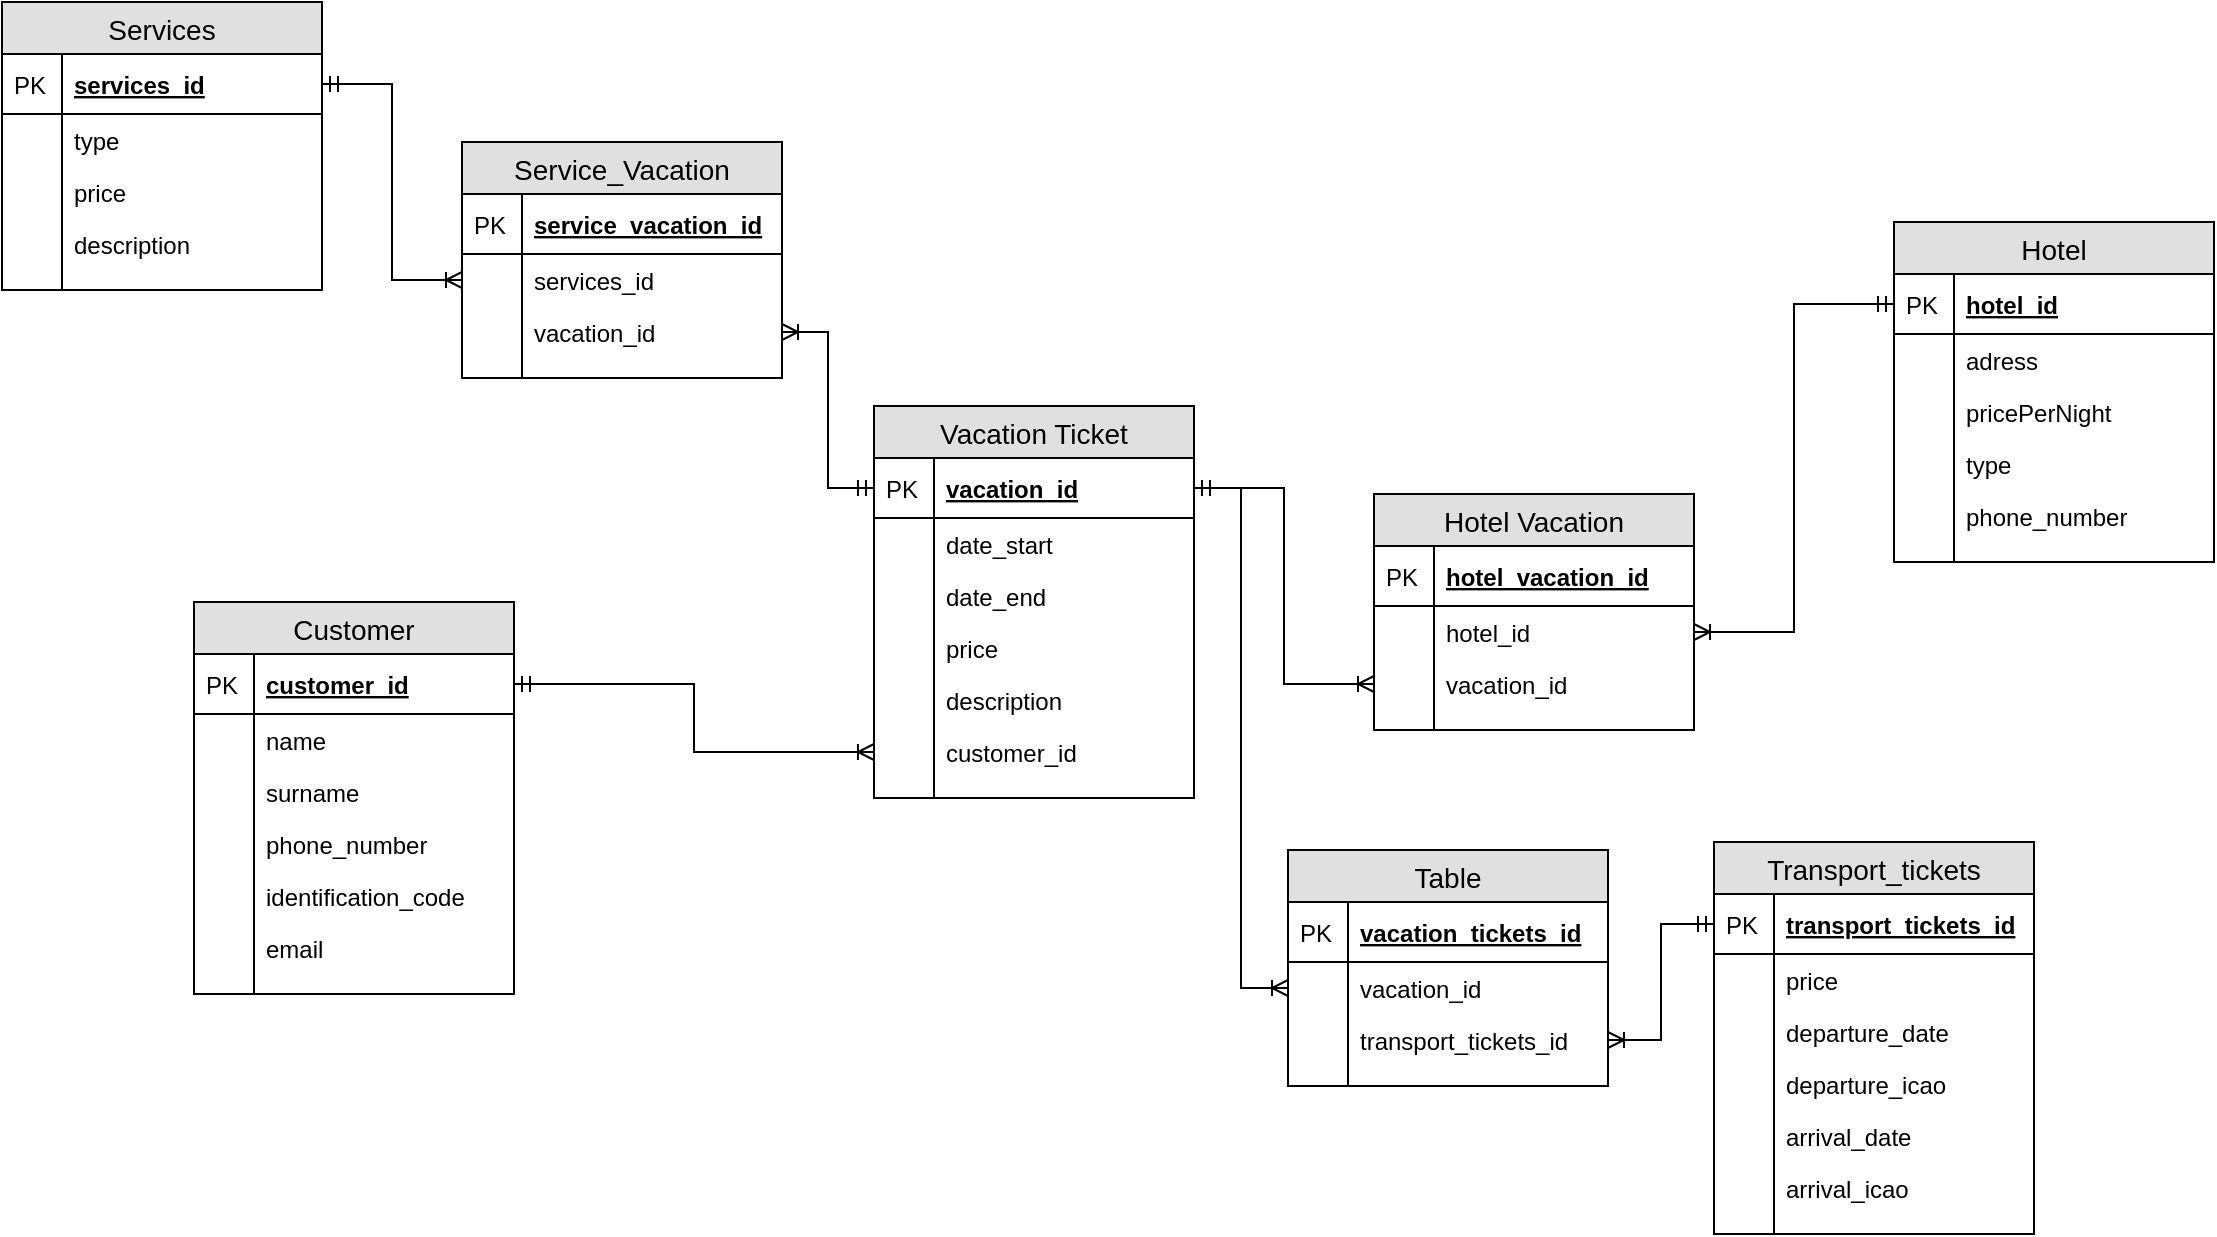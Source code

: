 <mxfile version="12.9.1" type="device"><diagram id="EaqapfXGJV-TeqizQaJC" name="Page-1"><mxGraphModel dx="1102" dy="583" grid="1" gridSize="10" guides="1" tooltips="1" connect="1" arrows="1" fold="1" page="1" pageScale="1" pageWidth="827" pageHeight="1169" math="0" shadow="0"><root><mxCell id="0"/><mxCell id="1" parent="0"/><mxCell id="5h_bVQsBVOdb7_UYtGM4-37" style="edgeStyle=orthogonalEdgeStyle;rounded=0;orthogonalLoop=1;jettySize=auto;html=1;exitX=1;exitY=0.5;exitDx=0;exitDy=0;entryX=0;entryY=0.5;entryDx=0;entryDy=0;endArrow=ERoneToMany;endFill=0;startArrow=ERmandOne;startFill=0;" parent="1" source="5h_bVQsBVOdb7_UYtGM4-2" target="5h_bVQsBVOdb7_UYtGM4-35" edge="1"><mxGeometry relative="1" as="geometry"/></mxCell><mxCell id="5h_bVQsBVOdb7_UYtGM4-18" value="Vacation Ticket" style="swimlane;fontStyle=0;childLayout=stackLayout;horizontal=1;startSize=26;fillColor=#e0e0e0;horizontalStack=0;resizeParent=1;resizeParentMax=0;resizeLast=0;collapsible=1;marginBottom=0;swimlaneFillColor=#ffffff;align=center;fontSize=14;" parent="1" vertex="1"><mxGeometry x="460" y="222" width="160" height="196" as="geometry"/></mxCell><mxCell id="5h_bVQsBVOdb7_UYtGM4-19" value="vacation_id" style="shape=partialRectangle;top=0;left=0;right=0;bottom=1;align=left;verticalAlign=middle;fillColor=none;spacingLeft=34;spacingRight=4;overflow=hidden;rotatable=0;points=[[0,0.5],[1,0.5]];portConstraint=eastwest;dropTarget=0;fontStyle=5;fontSize=12;" parent="5h_bVQsBVOdb7_UYtGM4-18" vertex="1"><mxGeometry y="26" width="160" height="30" as="geometry"/></mxCell><mxCell id="5h_bVQsBVOdb7_UYtGM4-20" value="PK" style="shape=partialRectangle;top=0;left=0;bottom=0;fillColor=none;align=left;verticalAlign=middle;spacingLeft=4;spacingRight=4;overflow=hidden;rotatable=0;points=[];portConstraint=eastwest;part=1;fontSize=12;" parent="5h_bVQsBVOdb7_UYtGM4-19" vertex="1" connectable="0"><mxGeometry width="30" height="30" as="geometry"/></mxCell><mxCell id="5h_bVQsBVOdb7_UYtGM4-21" value="date_start" style="shape=partialRectangle;top=0;left=0;right=0;bottom=0;align=left;verticalAlign=top;fillColor=none;spacingLeft=34;spacingRight=4;overflow=hidden;rotatable=0;points=[[0,0.5],[1,0.5]];portConstraint=eastwest;dropTarget=0;fontSize=12;" parent="5h_bVQsBVOdb7_UYtGM4-18" vertex="1"><mxGeometry y="56" width="160" height="26" as="geometry"/></mxCell><mxCell id="5h_bVQsBVOdb7_UYtGM4-22" value="" style="shape=partialRectangle;top=0;left=0;bottom=0;fillColor=none;align=left;verticalAlign=top;spacingLeft=4;spacingRight=4;overflow=hidden;rotatable=0;points=[];portConstraint=eastwest;part=1;fontSize=12;" parent="5h_bVQsBVOdb7_UYtGM4-21" vertex="1" connectable="0"><mxGeometry width="30" height="26" as="geometry"/></mxCell><mxCell id="5h_bVQsBVOdb7_UYtGM4-23" value="date_end" style="shape=partialRectangle;top=0;left=0;right=0;bottom=0;align=left;verticalAlign=top;fillColor=none;spacingLeft=34;spacingRight=4;overflow=hidden;rotatable=0;points=[[0,0.5],[1,0.5]];portConstraint=eastwest;dropTarget=0;fontSize=12;" parent="5h_bVQsBVOdb7_UYtGM4-18" vertex="1"><mxGeometry y="82" width="160" height="26" as="geometry"/></mxCell><mxCell id="5h_bVQsBVOdb7_UYtGM4-24" value="" style="shape=partialRectangle;top=0;left=0;bottom=0;fillColor=none;align=left;verticalAlign=top;spacingLeft=4;spacingRight=4;overflow=hidden;rotatable=0;points=[];portConstraint=eastwest;part=1;fontSize=12;" parent="5h_bVQsBVOdb7_UYtGM4-23" vertex="1" connectable="0"><mxGeometry width="30" height="26" as="geometry"/></mxCell><mxCell id="5h_bVQsBVOdb7_UYtGM4-29" value="price" style="shape=partialRectangle;top=0;left=0;right=0;bottom=0;align=left;verticalAlign=top;fillColor=none;spacingLeft=34;spacingRight=4;overflow=hidden;rotatable=0;points=[[0,0.5],[1,0.5]];portConstraint=eastwest;dropTarget=0;fontSize=12;" parent="5h_bVQsBVOdb7_UYtGM4-18" vertex="1"><mxGeometry y="108" width="160" height="26" as="geometry"/></mxCell><mxCell id="5h_bVQsBVOdb7_UYtGM4-30" value="" style="shape=partialRectangle;top=0;left=0;bottom=0;fillColor=none;align=left;verticalAlign=top;spacingLeft=4;spacingRight=4;overflow=hidden;rotatable=0;points=[];portConstraint=eastwest;part=1;fontSize=12;" parent="5h_bVQsBVOdb7_UYtGM4-29" vertex="1" connectable="0"><mxGeometry width="30" height="26" as="geometry"/></mxCell><mxCell id="5h_bVQsBVOdb7_UYtGM4-31" value="description" style="shape=partialRectangle;top=0;left=0;right=0;bottom=0;align=left;verticalAlign=top;fillColor=none;spacingLeft=34;spacingRight=4;overflow=hidden;rotatable=0;points=[[0,0.5],[1,0.5]];portConstraint=eastwest;dropTarget=0;fontSize=12;" parent="5h_bVQsBVOdb7_UYtGM4-18" vertex="1"><mxGeometry y="134" width="160" height="26" as="geometry"/></mxCell><mxCell id="5h_bVQsBVOdb7_UYtGM4-32" value="" style="shape=partialRectangle;top=0;left=0;bottom=0;fillColor=none;align=left;verticalAlign=top;spacingLeft=4;spacingRight=4;overflow=hidden;rotatable=0;points=[];portConstraint=eastwest;part=1;fontSize=12;" parent="5h_bVQsBVOdb7_UYtGM4-31" vertex="1" connectable="0"><mxGeometry width="30" height="26" as="geometry"/></mxCell><mxCell id="5h_bVQsBVOdb7_UYtGM4-35" value="customer_id" style="shape=partialRectangle;top=0;left=0;right=0;bottom=0;align=left;verticalAlign=top;fillColor=none;spacingLeft=34;spacingRight=4;overflow=hidden;rotatable=0;points=[[0,0.5],[1,0.5]];portConstraint=eastwest;dropTarget=0;fontSize=12;" parent="5h_bVQsBVOdb7_UYtGM4-18" vertex="1"><mxGeometry y="160" width="160" height="26" as="geometry"/></mxCell><mxCell id="5h_bVQsBVOdb7_UYtGM4-36" value="" style="shape=partialRectangle;top=0;left=0;bottom=0;fillColor=none;align=left;verticalAlign=top;spacingLeft=4;spacingRight=4;overflow=hidden;rotatable=0;points=[];portConstraint=eastwest;part=1;fontSize=12;" parent="5h_bVQsBVOdb7_UYtGM4-35" vertex="1" connectable="0"><mxGeometry width="30" height="26" as="geometry"/></mxCell><mxCell id="5h_bVQsBVOdb7_UYtGM4-27" value="" style="shape=partialRectangle;top=0;left=0;right=0;bottom=0;align=left;verticalAlign=top;fillColor=none;spacingLeft=34;spacingRight=4;overflow=hidden;rotatable=0;points=[[0,0.5],[1,0.5]];portConstraint=eastwest;dropTarget=0;fontSize=12;" parent="5h_bVQsBVOdb7_UYtGM4-18" vertex="1"><mxGeometry y="186" width="160" height="10" as="geometry"/></mxCell><mxCell id="5h_bVQsBVOdb7_UYtGM4-28" value="" style="shape=partialRectangle;top=0;left=0;bottom=0;fillColor=none;align=left;verticalAlign=top;spacingLeft=4;spacingRight=4;overflow=hidden;rotatable=0;points=[];portConstraint=eastwest;part=1;fontSize=12;" parent="5h_bVQsBVOdb7_UYtGM4-27" vertex="1" connectable="0"><mxGeometry width="30" height="10" as="geometry"/></mxCell><mxCell id="5h_bVQsBVOdb7_UYtGM4-63" style="edgeStyle=orthogonalEdgeStyle;rounded=0;orthogonalLoop=1;jettySize=auto;html=1;exitX=1;exitY=0.5;exitDx=0;exitDy=0;entryX=0;entryY=0.5;entryDx=0;entryDy=0;startArrow=ERmandOne;startFill=0;endArrow=ERoneToMany;endFill=0;" parent="1" source="5h_bVQsBVOdb7_UYtGM4-41" target="5h_bVQsBVOdb7_UYtGM4-54" edge="1"><mxGeometry relative="1" as="geometry"/></mxCell><mxCell id="5h_bVQsBVOdb7_UYtGM4-64" style="edgeStyle=orthogonalEdgeStyle;rounded=0;orthogonalLoop=1;jettySize=auto;html=1;exitX=0;exitY=0.5;exitDx=0;exitDy=0;entryX=1;entryY=0.5;entryDx=0;entryDy=0;startArrow=ERmandOne;startFill=0;endArrow=ERoneToMany;endFill=0;" parent="1" source="5h_bVQsBVOdb7_UYtGM4-19" target="cQwr096TMaoD9EJ8iFId-1" edge="1"><mxGeometry relative="1" as="geometry"/></mxCell><mxCell id="5h_bVQsBVOdb7_UYtGM4-94" style="edgeStyle=orthogonalEdgeStyle;rounded=0;orthogonalLoop=1;jettySize=auto;html=1;exitX=1;exitY=0.5;exitDx=0;exitDy=0;entryX=0;entryY=0.5;entryDx=0;entryDy=0;startArrow=ERmandOne;startFill=0;endArrow=ERoneToMany;endFill=0;" parent="1" source="5h_bVQsBVOdb7_UYtGM4-19" target="5h_bVQsBVOdb7_UYtGM4-86" edge="1"><mxGeometry relative="1" as="geometry"/></mxCell><mxCell id="5h_bVQsBVOdb7_UYtGM4-115" style="edgeStyle=orthogonalEdgeStyle;rounded=0;orthogonalLoop=1;jettySize=auto;html=1;exitX=0;exitY=0.5;exitDx=0;exitDy=0;entryX=1;entryY=0.5;entryDx=0;entryDy=0;startArrow=ERmandOne;startFill=0;endArrow=ERoneToMany;endFill=0;" parent="1" source="5h_bVQsBVOdb7_UYtGM4-103" target="cQwr096TMaoD9EJ8iFId-3" edge="1"><mxGeometry relative="1" as="geometry"/></mxCell><mxCell id="5h_bVQsBVOdb7_UYtGM4-40" value="Services" style="swimlane;fontStyle=0;childLayout=stackLayout;horizontal=1;startSize=26;fillColor=#e0e0e0;horizontalStack=0;resizeParent=1;resizeParentMax=0;resizeLast=0;collapsible=1;marginBottom=0;swimlaneFillColor=#ffffff;align=center;fontSize=14;" parent="1" vertex="1"><mxGeometry x="24" y="20" width="160" height="144" as="geometry"/></mxCell><mxCell id="5h_bVQsBVOdb7_UYtGM4-41" value="services_id" style="shape=partialRectangle;top=0;left=0;right=0;bottom=1;align=left;verticalAlign=middle;fillColor=none;spacingLeft=34;spacingRight=4;overflow=hidden;rotatable=0;points=[[0,0.5],[1,0.5]];portConstraint=eastwest;dropTarget=0;fontStyle=5;fontSize=12;" parent="5h_bVQsBVOdb7_UYtGM4-40" vertex="1"><mxGeometry y="26" width="160" height="30" as="geometry"/></mxCell><mxCell id="5h_bVQsBVOdb7_UYtGM4-42" value="PK" style="shape=partialRectangle;top=0;left=0;bottom=0;fillColor=none;align=left;verticalAlign=middle;spacingLeft=4;spacingRight=4;overflow=hidden;rotatable=0;points=[];portConstraint=eastwest;part=1;fontSize=12;" parent="5h_bVQsBVOdb7_UYtGM4-41" vertex="1" connectable="0"><mxGeometry width="30" height="30" as="geometry"/></mxCell><mxCell id="5h_bVQsBVOdb7_UYtGM4-43" value="type" style="shape=partialRectangle;top=0;left=0;right=0;bottom=0;align=left;verticalAlign=top;fillColor=none;spacingLeft=34;spacingRight=4;overflow=hidden;rotatable=0;points=[[0,0.5],[1,0.5]];portConstraint=eastwest;dropTarget=0;fontSize=12;" parent="5h_bVQsBVOdb7_UYtGM4-40" vertex="1"><mxGeometry y="56" width="160" height="26" as="geometry"/></mxCell><mxCell id="5h_bVQsBVOdb7_UYtGM4-44" value="" style="shape=partialRectangle;top=0;left=0;bottom=0;fillColor=none;align=left;verticalAlign=top;spacingLeft=4;spacingRight=4;overflow=hidden;rotatable=0;points=[];portConstraint=eastwest;part=1;fontSize=12;" parent="5h_bVQsBVOdb7_UYtGM4-43" vertex="1" connectable="0"><mxGeometry width="30" height="26" as="geometry"/></mxCell><mxCell id="5h_bVQsBVOdb7_UYtGM4-45" value="price" style="shape=partialRectangle;top=0;left=0;right=0;bottom=0;align=left;verticalAlign=top;fillColor=none;spacingLeft=34;spacingRight=4;overflow=hidden;rotatable=0;points=[[0,0.5],[1,0.5]];portConstraint=eastwest;dropTarget=0;fontSize=12;" parent="5h_bVQsBVOdb7_UYtGM4-40" vertex="1"><mxGeometry y="82" width="160" height="26" as="geometry"/></mxCell><mxCell id="5h_bVQsBVOdb7_UYtGM4-46" value="" style="shape=partialRectangle;top=0;left=0;bottom=0;fillColor=none;align=left;verticalAlign=top;spacingLeft=4;spacingRight=4;overflow=hidden;rotatable=0;points=[];portConstraint=eastwest;part=1;fontSize=12;" parent="5h_bVQsBVOdb7_UYtGM4-45" vertex="1" connectable="0"><mxGeometry width="30" height="26" as="geometry"/></mxCell><mxCell id="5h_bVQsBVOdb7_UYtGM4-47" value="description" style="shape=partialRectangle;top=0;left=0;right=0;bottom=0;align=left;verticalAlign=top;fillColor=none;spacingLeft=34;spacingRight=4;overflow=hidden;rotatable=0;points=[[0,0.5],[1,0.5]];portConstraint=eastwest;dropTarget=0;fontSize=12;" parent="5h_bVQsBVOdb7_UYtGM4-40" vertex="1"><mxGeometry y="108" width="160" height="26" as="geometry"/></mxCell><mxCell id="5h_bVQsBVOdb7_UYtGM4-48" value="" style="shape=partialRectangle;top=0;left=0;bottom=0;fillColor=none;align=left;verticalAlign=top;spacingLeft=4;spacingRight=4;overflow=hidden;rotatable=0;points=[];portConstraint=eastwest;part=1;fontSize=12;" parent="5h_bVQsBVOdb7_UYtGM4-47" vertex="1" connectable="0"><mxGeometry width="30" height="26" as="geometry"/></mxCell><mxCell id="5h_bVQsBVOdb7_UYtGM4-49" value="" style="shape=partialRectangle;top=0;left=0;right=0;bottom=0;align=left;verticalAlign=top;fillColor=none;spacingLeft=34;spacingRight=4;overflow=hidden;rotatable=0;points=[[0,0.5],[1,0.5]];portConstraint=eastwest;dropTarget=0;fontSize=12;" parent="5h_bVQsBVOdb7_UYtGM4-40" vertex="1"><mxGeometry y="134" width="160" height="10" as="geometry"/></mxCell><mxCell id="5h_bVQsBVOdb7_UYtGM4-50" value="" style="shape=partialRectangle;top=0;left=0;bottom=0;fillColor=none;align=left;verticalAlign=top;spacingLeft=4;spacingRight=4;overflow=hidden;rotatable=0;points=[];portConstraint=eastwest;part=1;fontSize=12;" parent="5h_bVQsBVOdb7_UYtGM4-49" vertex="1" connectable="0"><mxGeometry width="30" height="10" as="geometry"/></mxCell><mxCell id="5h_bVQsBVOdb7_UYtGM4-51" value="Service_Vacation" style="swimlane;fontStyle=0;childLayout=stackLayout;horizontal=1;startSize=26;fillColor=#e0e0e0;horizontalStack=0;resizeParent=1;resizeParentMax=0;resizeLast=0;collapsible=1;marginBottom=0;swimlaneFillColor=#ffffff;align=center;fontSize=14;" parent="1" vertex="1"><mxGeometry x="254" y="90" width="160" height="118" as="geometry"/></mxCell><mxCell id="5h_bVQsBVOdb7_UYtGM4-52" value="service_vacation_id" style="shape=partialRectangle;top=0;left=0;right=0;bottom=1;align=left;verticalAlign=middle;fillColor=none;spacingLeft=34;spacingRight=4;overflow=hidden;rotatable=0;points=[[0,0.5],[1,0.5]];portConstraint=eastwest;dropTarget=0;fontStyle=5;fontSize=12;" parent="5h_bVQsBVOdb7_UYtGM4-51" vertex="1"><mxGeometry y="26" width="160" height="30" as="geometry"/></mxCell><mxCell id="5h_bVQsBVOdb7_UYtGM4-53" value="PK" style="shape=partialRectangle;top=0;left=0;bottom=0;fillColor=none;align=left;verticalAlign=middle;spacingLeft=4;spacingRight=4;overflow=hidden;rotatable=0;points=[];portConstraint=eastwest;part=1;fontSize=12;" parent="5h_bVQsBVOdb7_UYtGM4-52" vertex="1" connectable="0"><mxGeometry width="30" height="30" as="geometry"/></mxCell><mxCell id="5h_bVQsBVOdb7_UYtGM4-54" value="services_id" style="shape=partialRectangle;top=0;left=0;right=0;bottom=0;align=left;verticalAlign=top;fillColor=none;spacingLeft=34;spacingRight=4;overflow=hidden;rotatable=0;points=[[0,0.5],[1,0.5]];portConstraint=eastwest;dropTarget=0;fontSize=12;" parent="5h_bVQsBVOdb7_UYtGM4-51" vertex="1"><mxGeometry y="56" width="160" height="26" as="geometry"/></mxCell><mxCell id="5h_bVQsBVOdb7_UYtGM4-55" value="" style="shape=partialRectangle;top=0;left=0;bottom=0;fillColor=none;align=left;verticalAlign=top;spacingLeft=4;spacingRight=4;overflow=hidden;rotatable=0;points=[];portConstraint=eastwest;part=1;fontSize=12;" parent="5h_bVQsBVOdb7_UYtGM4-54" vertex="1" connectable="0"><mxGeometry width="30" height="26" as="geometry"/></mxCell><mxCell id="cQwr096TMaoD9EJ8iFId-1" value="vacation_id" style="shape=partialRectangle;top=0;left=0;right=0;bottom=0;align=left;verticalAlign=top;fillColor=none;spacingLeft=34;spacingRight=4;overflow=hidden;rotatable=0;points=[[0,0.5],[1,0.5]];portConstraint=eastwest;dropTarget=0;fontSize=12;" vertex="1" parent="5h_bVQsBVOdb7_UYtGM4-51"><mxGeometry y="82" width="160" height="26" as="geometry"/></mxCell><mxCell id="cQwr096TMaoD9EJ8iFId-2" value="" style="shape=partialRectangle;top=0;left=0;bottom=0;fillColor=none;align=left;verticalAlign=top;spacingLeft=4;spacingRight=4;overflow=hidden;rotatable=0;points=[];portConstraint=eastwest;part=1;fontSize=12;" vertex="1" connectable="0" parent="cQwr096TMaoD9EJ8iFId-1"><mxGeometry width="30" height="26" as="geometry"/></mxCell><mxCell id="5h_bVQsBVOdb7_UYtGM4-60" value="" style="shape=partialRectangle;top=0;left=0;right=0;bottom=0;align=left;verticalAlign=top;fillColor=none;spacingLeft=34;spacingRight=4;overflow=hidden;rotatable=0;points=[[0,0.5],[1,0.5]];portConstraint=eastwest;dropTarget=0;fontSize=12;" parent="5h_bVQsBVOdb7_UYtGM4-51" vertex="1"><mxGeometry y="108" width="160" height="10" as="geometry"/></mxCell><mxCell id="5h_bVQsBVOdb7_UYtGM4-61" value="" style="shape=partialRectangle;top=0;left=0;bottom=0;fillColor=none;align=left;verticalAlign=top;spacingLeft=4;spacingRight=4;overflow=hidden;rotatable=0;points=[];portConstraint=eastwest;part=1;fontSize=12;" parent="5h_bVQsBVOdb7_UYtGM4-60" vertex="1" connectable="0"><mxGeometry width="30" height="10" as="geometry"/></mxCell><mxCell id="5h_bVQsBVOdb7_UYtGM4-83" value="Hotel Vacation" style="swimlane;fontStyle=0;childLayout=stackLayout;horizontal=1;startSize=26;fillColor=#e0e0e0;horizontalStack=0;resizeParent=1;resizeParentMax=0;resizeLast=0;collapsible=1;marginBottom=0;swimlaneFillColor=#ffffff;align=center;fontSize=14;" parent="1" vertex="1"><mxGeometry x="710" y="266" width="160" height="118" as="geometry"/></mxCell><mxCell id="5h_bVQsBVOdb7_UYtGM4-84" value="hotel_vacation_id" style="shape=partialRectangle;top=0;left=0;right=0;bottom=1;align=left;verticalAlign=middle;fillColor=none;spacingLeft=34;spacingRight=4;overflow=hidden;rotatable=0;points=[[0,0.5],[1,0.5]];portConstraint=eastwest;dropTarget=0;fontStyle=5;fontSize=12;" parent="5h_bVQsBVOdb7_UYtGM4-83" vertex="1"><mxGeometry y="26" width="160" height="30" as="geometry"/></mxCell><mxCell id="5h_bVQsBVOdb7_UYtGM4-85" value="PK" style="shape=partialRectangle;top=0;left=0;bottom=0;fillColor=none;align=left;verticalAlign=middle;spacingLeft=4;spacingRight=4;overflow=hidden;rotatable=0;points=[];portConstraint=eastwest;part=1;fontSize=12;" parent="5h_bVQsBVOdb7_UYtGM4-84" vertex="1" connectable="0"><mxGeometry width="30" height="30" as="geometry"/></mxCell><mxCell id="cQwr096TMaoD9EJ8iFId-3" value="hotel_id" style="shape=partialRectangle;top=0;left=0;right=0;bottom=0;align=left;verticalAlign=top;fillColor=none;spacingLeft=34;spacingRight=4;overflow=hidden;rotatable=0;points=[[0,0.5],[1,0.5]];portConstraint=eastwest;dropTarget=0;fontSize=12;" vertex="1" parent="5h_bVQsBVOdb7_UYtGM4-83"><mxGeometry y="56" width="160" height="26" as="geometry"/></mxCell><mxCell id="cQwr096TMaoD9EJ8iFId-4" value="" style="shape=partialRectangle;top=0;left=0;bottom=0;fillColor=none;align=left;verticalAlign=top;spacingLeft=4;spacingRight=4;overflow=hidden;rotatable=0;points=[];portConstraint=eastwest;part=1;fontSize=12;" vertex="1" connectable="0" parent="cQwr096TMaoD9EJ8iFId-3"><mxGeometry width="30" height="26" as="geometry"/></mxCell><mxCell id="5h_bVQsBVOdb7_UYtGM4-86" value="vacation_id" style="shape=partialRectangle;top=0;left=0;right=0;bottom=0;align=left;verticalAlign=top;fillColor=none;spacingLeft=34;spacingRight=4;overflow=hidden;rotatable=0;points=[[0,0.5],[1,0.5]];portConstraint=eastwest;dropTarget=0;fontSize=12;" parent="5h_bVQsBVOdb7_UYtGM4-83" vertex="1"><mxGeometry y="82" width="160" height="26" as="geometry"/></mxCell><mxCell id="5h_bVQsBVOdb7_UYtGM4-87" value="" style="shape=partialRectangle;top=0;left=0;bottom=0;fillColor=none;align=left;verticalAlign=top;spacingLeft=4;spacingRight=4;overflow=hidden;rotatable=0;points=[];portConstraint=eastwest;part=1;fontSize=12;" parent="5h_bVQsBVOdb7_UYtGM4-86" vertex="1" connectable="0"><mxGeometry width="30" height="26" as="geometry"/></mxCell><mxCell id="5h_bVQsBVOdb7_UYtGM4-92" value="" style="shape=partialRectangle;top=0;left=0;right=0;bottom=0;align=left;verticalAlign=top;fillColor=none;spacingLeft=34;spacingRight=4;overflow=hidden;rotatable=0;points=[[0,0.5],[1,0.5]];portConstraint=eastwest;dropTarget=0;fontSize=12;" parent="5h_bVQsBVOdb7_UYtGM4-83" vertex="1"><mxGeometry y="108" width="160" height="10" as="geometry"/></mxCell><mxCell id="5h_bVQsBVOdb7_UYtGM4-93" value="" style="shape=partialRectangle;top=0;left=0;bottom=0;fillColor=none;align=left;verticalAlign=top;spacingLeft=4;spacingRight=4;overflow=hidden;rotatable=0;points=[];portConstraint=eastwest;part=1;fontSize=12;" parent="5h_bVQsBVOdb7_UYtGM4-92" vertex="1" connectable="0"><mxGeometry width="30" height="10" as="geometry"/></mxCell><mxCell id="5h_bVQsBVOdb7_UYtGM4-102" value="Hotel" style="swimlane;fontStyle=0;childLayout=stackLayout;horizontal=1;startSize=26;fillColor=#e0e0e0;horizontalStack=0;resizeParent=1;resizeParentMax=0;resizeLast=0;collapsible=1;marginBottom=0;swimlaneFillColor=#ffffff;align=center;fontSize=14;" parent="1" vertex="1"><mxGeometry x="970" y="130" width="160" height="170" as="geometry"/></mxCell><mxCell id="5h_bVQsBVOdb7_UYtGM4-103" value="hotel_id" style="shape=partialRectangle;top=0;left=0;right=0;bottom=1;align=left;verticalAlign=middle;fillColor=none;spacingLeft=34;spacingRight=4;overflow=hidden;rotatable=0;points=[[0,0.5],[1,0.5]];portConstraint=eastwest;dropTarget=0;fontStyle=5;fontSize=12;" parent="5h_bVQsBVOdb7_UYtGM4-102" vertex="1"><mxGeometry y="26" width="160" height="30" as="geometry"/></mxCell><mxCell id="5h_bVQsBVOdb7_UYtGM4-104" value="PK" style="shape=partialRectangle;top=0;left=0;bottom=0;fillColor=none;align=left;verticalAlign=middle;spacingLeft=4;spacingRight=4;overflow=hidden;rotatable=0;points=[];portConstraint=eastwest;part=1;fontSize=12;" parent="5h_bVQsBVOdb7_UYtGM4-103" vertex="1" connectable="0"><mxGeometry width="30" height="30" as="geometry"/></mxCell><mxCell id="5h_bVQsBVOdb7_UYtGM4-105" value="adress" style="shape=partialRectangle;top=0;left=0;right=0;bottom=0;align=left;verticalAlign=top;fillColor=none;spacingLeft=34;spacingRight=4;overflow=hidden;rotatable=0;points=[[0,0.5],[1,0.5]];portConstraint=eastwest;dropTarget=0;fontSize=12;" parent="5h_bVQsBVOdb7_UYtGM4-102" vertex="1"><mxGeometry y="56" width="160" height="26" as="geometry"/></mxCell><mxCell id="5h_bVQsBVOdb7_UYtGM4-106" value="" style="shape=partialRectangle;top=0;left=0;bottom=0;fillColor=none;align=left;verticalAlign=top;spacingLeft=4;spacingRight=4;overflow=hidden;rotatable=0;points=[];portConstraint=eastwest;part=1;fontSize=12;" parent="5h_bVQsBVOdb7_UYtGM4-105" vertex="1" connectable="0"><mxGeometry width="30" height="26" as="geometry"/></mxCell><mxCell id="5h_bVQsBVOdb7_UYtGM4-107" value="pricePerNight" style="shape=partialRectangle;top=0;left=0;right=0;bottom=0;align=left;verticalAlign=top;fillColor=none;spacingLeft=34;spacingRight=4;overflow=hidden;rotatable=0;points=[[0,0.5],[1,0.5]];portConstraint=eastwest;dropTarget=0;fontSize=12;" parent="5h_bVQsBVOdb7_UYtGM4-102" vertex="1"><mxGeometry y="82" width="160" height="26" as="geometry"/></mxCell><mxCell id="5h_bVQsBVOdb7_UYtGM4-108" value="" style="shape=partialRectangle;top=0;left=0;bottom=0;fillColor=none;align=left;verticalAlign=top;spacingLeft=4;spacingRight=4;overflow=hidden;rotatable=0;points=[];portConstraint=eastwest;part=1;fontSize=12;" parent="5h_bVQsBVOdb7_UYtGM4-107" vertex="1" connectable="0"><mxGeometry width="30" height="26" as="geometry"/></mxCell><mxCell id="5h_bVQsBVOdb7_UYtGM4-109" value="type" style="shape=partialRectangle;top=0;left=0;right=0;bottom=0;align=left;verticalAlign=top;fillColor=none;spacingLeft=34;spacingRight=4;overflow=hidden;rotatable=0;points=[[0,0.5],[1,0.5]];portConstraint=eastwest;dropTarget=0;fontSize=12;" parent="5h_bVQsBVOdb7_UYtGM4-102" vertex="1"><mxGeometry y="108" width="160" height="26" as="geometry"/></mxCell><mxCell id="5h_bVQsBVOdb7_UYtGM4-110" value="" style="shape=partialRectangle;top=0;left=0;bottom=0;fillColor=none;align=left;verticalAlign=top;spacingLeft=4;spacingRight=4;overflow=hidden;rotatable=0;points=[];portConstraint=eastwest;part=1;fontSize=12;" parent="5h_bVQsBVOdb7_UYtGM4-109" vertex="1" connectable="0"><mxGeometry width="30" height="26" as="geometry"/></mxCell><mxCell id="5h_bVQsBVOdb7_UYtGM4-113" value="phone_number" style="shape=partialRectangle;top=0;left=0;right=0;bottom=0;align=left;verticalAlign=top;fillColor=none;spacingLeft=34;spacingRight=4;overflow=hidden;rotatable=0;points=[[0,0.5],[1,0.5]];portConstraint=eastwest;dropTarget=0;fontSize=12;" parent="5h_bVQsBVOdb7_UYtGM4-102" vertex="1"><mxGeometry y="134" width="160" height="26" as="geometry"/></mxCell><mxCell id="5h_bVQsBVOdb7_UYtGM4-114" value="" style="shape=partialRectangle;top=0;left=0;bottom=0;fillColor=none;align=left;verticalAlign=top;spacingLeft=4;spacingRight=4;overflow=hidden;rotatable=0;points=[];portConstraint=eastwest;part=1;fontSize=12;" parent="5h_bVQsBVOdb7_UYtGM4-113" vertex="1" connectable="0"><mxGeometry width="30" height="26" as="geometry"/></mxCell><mxCell id="5h_bVQsBVOdb7_UYtGM4-111" value="" style="shape=partialRectangle;top=0;left=0;right=0;bottom=0;align=left;verticalAlign=top;fillColor=none;spacingLeft=34;spacingRight=4;overflow=hidden;rotatable=0;points=[[0,0.5],[1,0.5]];portConstraint=eastwest;dropTarget=0;fontSize=12;" parent="5h_bVQsBVOdb7_UYtGM4-102" vertex="1"><mxGeometry y="160" width="160" height="10" as="geometry"/></mxCell><mxCell id="5h_bVQsBVOdb7_UYtGM4-112" value="" style="shape=partialRectangle;top=0;left=0;bottom=0;fillColor=none;align=left;verticalAlign=top;spacingLeft=4;spacingRight=4;overflow=hidden;rotatable=0;points=[];portConstraint=eastwest;part=1;fontSize=12;" parent="5h_bVQsBVOdb7_UYtGM4-111" vertex="1" connectable="0"><mxGeometry width="30" height="10" as="geometry"/></mxCell><mxCell id="5h_bVQsBVOdb7_UYtGM4-65" value="Transport_tickets" style="swimlane;fontStyle=0;childLayout=stackLayout;horizontal=1;startSize=26;fillColor=#e0e0e0;horizontalStack=0;resizeParent=1;resizeParentMax=0;resizeLast=0;collapsible=1;marginBottom=0;swimlaneFillColor=#ffffff;align=center;fontSize=14;" parent="1" vertex="1"><mxGeometry x="880" y="440" width="160" height="196" as="geometry"/></mxCell><mxCell id="5h_bVQsBVOdb7_UYtGM4-66" value="transport_tickets_id" style="shape=partialRectangle;top=0;left=0;right=0;bottom=1;align=left;verticalAlign=middle;fillColor=none;spacingLeft=34;spacingRight=4;overflow=hidden;rotatable=0;points=[[0,0.5],[1,0.5]];portConstraint=eastwest;dropTarget=0;fontStyle=5;fontSize=12;" parent="5h_bVQsBVOdb7_UYtGM4-65" vertex="1"><mxGeometry y="26" width="160" height="30" as="geometry"/></mxCell><mxCell id="5h_bVQsBVOdb7_UYtGM4-67" value="PK" style="shape=partialRectangle;top=0;left=0;bottom=0;fillColor=none;align=left;verticalAlign=middle;spacingLeft=4;spacingRight=4;overflow=hidden;rotatable=0;points=[];portConstraint=eastwest;part=1;fontSize=12;" parent="5h_bVQsBVOdb7_UYtGM4-66" vertex="1" connectable="0"><mxGeometry width="30" height="30" as="geometry"/></mxCell><mxCell id="5h_bVQsBVOdb7_UYtGM4-68" value="price" style="shape=partialRectangle;top=0;left=0;right=0;bottom=0;align=left;verticalAlign=top;fillColor=none;spacingLeft=34;spacingRight=4;overflow=hidden;rotatable=0;points=[[0,0.5],[1,0.5]];portConstraint=eastwest;dropTarget=0;fontSize=12;" parent="5h_bVQsBVOdb7_UYtGM4-65" vertex="1"><mxGeometry y="56" width="160" height="26" as="geometry"/></mxCell><mxCell id="5h_bVQsBVOdb7_UYtGM4-69" value="" style="shape=partialRectangle;top=0;left=0;bottom=0;fillColor=none;align=left;verticalAlign=top;spacingLeft=4;spacingRight=4;overflow=hidden;rotatable=0;points=[];portConstraint=eastwest;part=1;fontSize=12;" parent="5h_bVQsBVOdb7_UYtGM4-68" vertex="1" connectable="0"><mxGeometry width="30" height="26" as="geometry"/></mxCell><mxCell id="5h_bVQsBVOdb7_UYtGM4-70" value="departure_date" style="shape=partialRectangle;top=0;left=0;right=0;bottom=0;align=left;verticalAlign=top;fillColor=none;spacingLeft=34;spacingRight=4;overflow=hidden;rotatable=0;points=[[0,0.5],[1,0.5]];portConstraint=eastwest;dropTarget=0;fontSize=12;" parent="5h_bVQsBVOdb7_UYtGM4-65" vertex="1"><mxGeometry y="82" width="160" height="26" as="geometry"/></mxCell><mxCell id="5h_bVQsBVOdb7_UYtGM4-71" value="" style="shape=partialRectangle;top=0;left=0;bottom=0;fillColor=none;align=left;verticalAlign=top;spacingLeft=4;spacingRight=4;overflow=hidden;rotatable=0;points=[];portConstraint=eastwest;part=1;fontSize=12;" parent="5h_bVQsBVOdb7_UYtGM4-70" vertex="1" connectable="0"><mxGeometry width="30" height="26" as="geometry"/></mxCell><mxCell id="5h_bVQsBVOdb7_UYtGM4-81" value="departure_icao" style="shape=partialRectangle;top=0;left=0;right=0;bottom=0;align=left;verticalAlign=top;fillColor=none;spacingLeft=34;spacingRight=4;overflow=hidden;rotatable=0;points=[[0,0.5],[1,0.5]];portConstraint=eastwest;dropTarget=0;fontSize=12;" parent="5h_bVQsBVOdb7_UYtGM4-65" vertex="1"><mxGeometry y="108" width="160" height="26" as="geometry"/></mxCell><mxCell id="5h_bVQsBVOdb7_UYtGM4-82" value="" style="shape=partialRectangle;top=0;left=0;bottom=0;fillColor=none;align=left;verticalAlign=top;spacingLeft=4;spacingRight=4;overflow=hidden;rotatable=0;points=[];portConstraint=eastwest;part=1;fontSize=12;" parent="5h_bVQsBVOdb7_UYtGM4-81" vertex="1" connectable="0"><mxGeometry width="30" height="26" as="geometry"/></mxCell><mxCell id="5h_bVQsBVOdb7_UYtGM4-72" value="arrival_date" style="shape=partialRectangle;top=0;left=0;right=0;bottom=0;align=left;verticalAlign=top;fillColor=none;spacingLeft=34;spacingRight=4;overflow=hidden;rotatable=0;points=[[0,0.5],[1,0.5]];portConstraint=eastwest;dropTarget=0;fontSize=12;" parent="5h_bVQsBVOdb7_UYtGM4-65" vertex="1"><mxGeometry y="134" width="160" height="26" as="geometry"/></mxCell><mxCell id="5h_bVQsBVOdb7_UYtGM4-73" value="" style="shape=partialRectangle;top=0;left=0;bottom=0;fillColor=none;align=left;verticalAlign=top;spacingLeft=4;spacingRight=4;overflow=hidden;rotatable=0;points=[];portConstraint=eastwest;part=1;fontSize=12;" parent="5h_bVQsBVOdb7_UYtGM4-72" vertex="1" connectable="0"><mxGeometry width="30" height="26" as="geometry"/></mxCell><mxCell id="5h_bVQsBVOdb7_UYtGM4-77" value="arrival_icao" style="shape=partialRectangle;top=0;left=0;right=0;bottom=0;align=left;verticalAlign=top;fillColor=none;spacingLeft=34;spacingRight=4;overflow=hidden;rotatable=0;points=[[0,0.5],[1,0.5]];portConstraint=eastwest;dropTarget=0;fontSize=12;" parent="5h_bVQsBVOdb7_UYtGM4-65" vertex="1"><mxGeometry y="160" width="160" height="26" as="geometry"/></mxCell><mxCell id="5h_bVQsBVOdb7_UYtGM4-78" value="" style="shape=partialRectangle;top=0;left=0;bottom=0;fillColor=none;align=left;verticalAlign=top;spacingLeft=4;spacingRight=4;overflow=hidden;rotatable=0;points=[];portConstraint=eastwest;part=1;fontSize=12;" parent="5h_bVQsBVOdb7_UYtGM4-77" vertex="1" connectable="0"><mxGeometry width="30" height="26" as="geometry"/></mxCell><mxCell id="5h_bVQsBVOdb7_UYtGM4-74" value="" style="shape=partialRectangle;top=0;left=0;right=0;bottom=0;align=left;verticalAlign=top;fillColor=none;spacingLeft=34;spacingRight=4;overflow=hidden;rotatable=0;points=[[0,0.5],[1,0.5]];portConstraint=eastwest;dropTarget=0;fontSize=12;" parent="5h_bVQsBVOdb7_UYtGM4-65" vertex="1"><mxGeometry y="186" width="160" height="10" as="geometry"/></mxCell><mxCell id="5h_bVQsBVOdb7_UYtGM4-75" value="" style="shape=partialRectangle;top=0;left=0;bottom=0;fillColor=none;align=left;verticalAlign=top;spacingLeft=4;spacingRight=4;overflow=hidden;rotatable=0;points=[];portConstraint=eastwest;part=1;fontSize=12;" parent="5h_bVQsBVOdb7_UYtGM4-74" vertex="1" connectable="0"><mxGeometry width="30" height="10" as="geometry"/></mxCell><mxCell id="5h_bVQsBVOdb7_UYtGM4-1" value="Customer" style="swimlane;fontStyle=0;childLayout=stackLayout;horizontal=1;startSize=26;fillColor=#e0e0e0;horizontalStack=0;resizeParent=1;resizeParentMax=0;resizeLast=0;collapsible=1;marginBottom=0;swimlaneFillColor=#ffffff;align=center;fontSize=14;" parent="1" vertex="1"><mxGeometry x="120" y="320" width="160" height="196" as="geometry"/></mxCell><mxCell id="5h_bVQsBVOdb7_UYtGM4-2" value="customer_id" style="shape=partialRectangle;top=0;left=0;right=0;bottom=1;align=left;verticalAlign=middle;fillColor=none;spacingLeft=34;spacingRight=4;overflow=hidden;rotatable=0;points=[[0,0.5],[1,0.5]];portConstraint=eastwest;dropTarget=0;fontStyle=5;fontSize=12;" parent="5h_bVQsBVOdb7_UYtGM4-1" vertex="1"><mxGeometry y="26" width="160" height="30" as="geometry"/></mxCell><mxCell id="5h_bVQsBVOdb7_UYtGM4-3" value="PK" style="shape=partialRectangle;top=0;left=0;bottom=0;fillColor=none;align=left;verticalAlign=middle;spacingLeft=4;spacingRight=4;overflow=hidden;rotatable=0;points=[];portConstraint=eastwest;part=1;fontSize=12;" parent="5h_bVQsBVOdb7_UYtGM4-2" vertex="1" connectable="0"><mxGeometry width="30" height="30" as="geometry"/></mxCell><mxCell id="5h_bVQsBVOdb7_UYtGM4-4" value="name" style="shape=partialRectangle;top=0;left=0;right=0;bottom=0;align=left;verticalAlign=top;fillColor=none;spacingLeft=34;spacingRight=4;overflow=hidden;rotatable=0;points=[[0,0.5],[1,0.5]];portConstraint=eastwest;dropTarget=0;fontSize=12;" parent="5h_bVQsBVOdb7_UYtGM4-1" vertex="1"><mxGeometry y="56" width="160" height="26" as="geometry"/></mxCell><mxCell id="5h_bVQsBVOdb7_UYtGM4-5" value="" style="shape=partialRectangle;top=0;left=0;bottom=0;fillColor=none;align=left;verticalAlign=top;spacingLeft=4;spacingRight=4;overflow=hidden;rotatable=0;points=[];portConstraint=eastwest;part=1;fontSize=12;" parent="5h_bVQsBVOdb7_UYtGM4-4" vertex="1" connectable="0"><mxGeometry width="30" height="26" as="geometry"/></mxCell><mxCell id="5h_bVQsBVOdb7_UYtGM4-6" value="surname" style="shape=partialRectangle;top=0;left=0;right=0;bottom=0;align=left;verticalAlign=top;fillColor=none;spacingLeft=34;spacingRight=4;overflow=hidden;rotatable=0;points=[[0,0.5],[1,0.5]];portConstraint=eastwest;dropTarget=0;fontSize=12;" parent="5h_bVQsBVOdb7_UYtGM4-1" vertex="1"><mxGeometry y="82" width="160" height="26" as="geometry"/></mxCell><mxCell id="5h_bVQsBVOdb7_UYtGM4-7" value="" style="shape=partialRectangle;top=0;left=0;bottom=0;fillColor=none;align=left;verticalAlign=top;spacingLeft=4;spacingRight=4;overflow=hidden;rotatable=0;points=[];portConstraint=eastwest;part=1;fontSize=12;" parent="5h_bVQsBVOdb7_UYtGM4-6" vertex="1" connectable="0"><mxGeometry width="30" height="26" as="geometry"/></mxCell><mxCell id="5h_bVQsBVOdb7_UYtGM4-8" value="phone_number" style="shape=partialRectangle;top=0;left=0;right=0;bottom=0;align=left;verticalAlign=top;fillColor=none;spacingLeft=34;spacingRight=4;overflow=hidden;rotatable=0;points=[[0,0.5],[1,0.5]];portConstraint=eastwest;dropTarget=0;fontSize=12;" parent="5h_bVQsBVOdb7_UYtGM4-1" vertex="1"><mxGeometry y="108" width="160" height="26" as="geometry"/></mxCell><mxCell id="5h_bVQsBVOdb7_UYtGM4-9" value="" style="shape=partialRectangle;top=0;left=0;bottom=0;fillColor=none;align=left;verticalAlign=top;spacingLeft=4;spacingRight=4;overflow=hidden;rotatable=0;points=[];portConstraint=eastwest;part=1;fontSize=12;" parent="5h_bVQsBVOdb7_UYtGM4-8" vertex="1" connectable="0"><mxGeometry width="30" height="26" as="geometry"/></mxCell><mxCell id="5h_bVQsBVOdb7_UYtGM4-12" value="identification_code" style="shape=partialRectangle;top=0;left=0;right=0;bottom=0;align=left;verticalAlign=top;fillColor=none;spacingLeft=34;spacingRight=4;overflow=hidden;rotatable=0;points=[[0,0.5],[1,0.5]];portConstraint=eastwest;dropTarget=0;fontSize=12;" parent="5h_bVQsBVOdb7_UYtGM4-1" vertex="1"><mxGeometry y="134" width="160" height="26" as="geometry"/></mxCell><mxCell id="5h_bVQsBVOdb7_UYtGM4-13" value="" style="shape=partialRectangle;top=0;left=0;bottom=0;fillColor=none;align=left;verticalAlign=top;spacingLeft=4;spacingRight=4;overflow=hidden;rotatable=0;points=[];portConstraint=eastwest;part=1;fontSize=12;" parent="5h_bVQsBVOdb7_UYtGM4-12" vertex="1" connectable="0"><mxGeometry width="30" height="26" as="geometry"/></mxCell><mxCell id="5h_bVQsBVOdb7_UYtGM4-14" value="email" style="shape=partialRectangle;top=0;left=0;right=0;bottom=0;align=left;verticalAlign=top;fillColor=none;spacingLeft=34;spacingRight=4;overflow=hidden;rotatable=0;points=[[0,0.5],[1,0.5]];portConstraint=eastwest;dropTarget=0;fontSize=12;" parent="5h_bVQsBVOdb7_UYtGM4-1" vertex="1"><mxGeometry y="160" width="160" height="26" as="geometry"/></mxCell><mxCell id="5h_bVQsBVOdb7_UYtGM4-15" value="" style="shape=partialRectangle;top=0;left=0;bottom=0;fillColor=none;align=left;verticalAlign=top;spacingLeft=4;spacingRight=4;overflow=hidden;rotatable=0;points=[];portConstraint=eastwest;part=1;fontSize=12;" parent="5h_bVQsBVOdb7_UYtGM4-14" vertex="1" connectable="0"><mxGeometry width="30" height="26" as="geometry"/></mxCell><mxCell id="5h_bVQsBVOdb7_UYtGM4-10" value="" style="shape=partialRectangle;top=0;left=0;right=0;bottom=0;align=left;verticalAlign=top;fillColor=none;spacingLeft=34;spacingRight=4;overflow=hidden;rotatable=0;points=[[0,0.5],[1,0.5]];portConstraint=eastwest;dropTarget=0;fontSize=12;" parent="5h_bVQsBVOdb7_UYtGM4-1" vertex="1"><mxGeometry y="186" width="160" height="10" as="geometry"/></mxCell><mxCell id="5h_bVQsBVOdb7_UYtGM4-11" value="" style="shape=partialRectangle;top=0;left=0;bottom=0;fillColor=none;align=left;verticalAlign=top;spacingLeft=4;spacingRight=4;overflow=hidden;rotatable=0;points=[];portConstraint=eastwest;part=1;fontSize=12;" parent="5h_bVQsBVOdb7_UYtGM4-10" vertex="1" connectable="0"><mxGeometry width="30" height="10" as="geometry"/></mxCell><mxCell id="cQwr096TMaoD9EJ8iFId-5" value="Table" style="swimlane;fontStyle=0;childLayout=stackLayout;horizontal=1;startSize=26;fillColor=#e0e0e0;horizontalStack=0;resizeParent=1;resizeParentMax=0;resizeLast=0;collapsible=1;marginBottom=0;swimlaneFillColor=#ffffff;align=center;fontSize=14;" vertex="1" parent="1"><mxGeometry x="667" y="444" width="160" height="118" as="geometry"/></mxCell><mxCell id="cQwr096TMaoD9EJ8iFId-6" value="vacation_tickets_id" style="shape=partialRectangle;top=0;left=0;right=0;bottom=1;align=left;verticalAlign=middle;fillColor=none;spacingLeft=34;spacingRight=4;overflow=hidden;rotatable=0;points=[[0,0.5],[1,0.5]];portConstraint=eastwest;dropTarget=0;fontStyle=5;fontSize=12;" vertex="1" parent="cQwr096TMaoD9EJ8iFId-5"><mxGeometry y="26" width="160" height="30" as="geometry"/></mxCell><mxCell id="cQwr096TMaoD9EJ8iFId-7" value="PK" style="shape=partialRectangle;top=0;left=0;bottom=0;fillColor=none;align=left;verticalAlign=middle;spacingLeft=4;spacingRight=4;overflow=hidden;rotatable=0;points=[];portConstraint=eastwest;part=1;fontSize=12;" vertex="1" connectable="0" parent="cQwr096TMaoD9EJ8iFId-6"><mxGeometry width="30" height="30" as="geometry"/></mxCell><mxCell id="cQwr096TMaoD9EJ8iFId-8" value="vacation_id" style="shape=partialRectangle;top=0;left=0;right=0;bottom=0;align=left;verticalAlign=top;fillColor=none;spacingLeft=34;spacingRight=4;overflow=hidden;rotatable=0;points=[[0,0.5],[1,0.5]];portConstraint=eastwest;dropTarget=0;fontSize=12;" vertex="1" parent="cQwr096TMaoD9EJ8iFId-5"><mxGeometry y="56" width="160" height="26" as="geometry"/></mxCell><mxCell id="cQwr096TMaoD9EJ8iFId-9" value="" style="shape=partialRectangle;top=0;left=0;bottom=0;fillColor=none;align=left;verticalAlign=top;spacingLeft=4;spacingRight=4;overflow=hidden;rotatable=0;points=[];portConstraint=eastwest;part=1;fontSize=12;" vertex="1" connectable="0" parent="cQwr096TMaoD9EJ8iFId-8"><mxGeometry width="30" height="26" as="geometry"/></mxCell><mxCell id="cQwr096TMaoD9EJ8iFId-10" value="transport_tickets_id" style="shape=partialRectangle;top=0;left=0;right=0;bottom=0;align=left;verticalAlign=top;fillColor=none;spacingLeft=34;spacingRight=4;overflow=hidden;rotatable=0;points=[[0,0.5],[1,0.5]];portConstraint=eastwest;dropTarget=0;fontSize=12;" vertex="1" parent="cQwr096TMaoD9EJ8iFId-5"><mxGeometry y="82" width="160" height="26" as="geometry"/></mxCell><mxCell id="cQwr096TMaoD9EJ8iFId-11" value="" style="shape=partialRectangle;top=0;left=0;bottom=0;fillColor=none;align=left;verticalAlign=top;spacingLeft=4;spacingRight=4;overflow=hidden;rotatable=0;points=[];portConstraint=eastwest;part=1;fontSize=12;" vertex="1" connectable="0" parent="cQwr096TMaoD9EJ8iFId-10"><mxGeometry width="30" height="26" as="geometry"/></mxCell><mxCell id="cQwr096TMaoD9EJ8iFId-14" value="" style="shape=partialRectangle;top=0;left=0;right=0;bottom=0;align=left;verticalAlign=top;fillColor=none;spacingLeft=34;spacingRight=4;overflow=hidden;rotatable=0;points=[[0,0.5],[1,0.5]];portConstraint=eastwest;dropTarget=0;fontSize=12;" vertex="1" parent="cQwr096TMaoD9EJ8iFId-5"><mxGeometry y="108" width="160" height="10" as="geometry"/></mxCell><mxCell id="cQwr096TMaoD9EJ8iFId-15" value="" style="shape=partialRectangle;top=0;left=0;bottom=0;fillColor=none;align=left;verticalAlign=top;spacingLeft=4;spacingRight=4;overflow=hidden;rotatable=0;points=[];portConstraint=eastwest;part=1;fontSize=12;" vertex="1" connectable="0" parent="cQwr096TMaoD9EJ8iFId-14"><mxGeometry width="30" height="10" as="geometry"/></mxCell><mxCell id="cQwr096TMaoD9EJ8iFId-16" style="edgeStyle=orthogonalEdgeStyle;rounded=0;orthogonalLoop=1;jettySize=auto;html=1;exitX=1;exitY=0.5;exitDx=0;exitDy=0;entryX=0;entryY=0.5;entryDx=0;entryDy=0;endArrow=ERoneToMany;endFill=0;" edge="1" parent="1" source="5h_bVQsBVOdb7_UYtGM4-19" target="cQwr096TMaoD9EJ8iFId-8"><mxGeometry relative="1" as="geometry"/></mxCell><mxCell id="cQwr096TMaoD9EJ8iFId-17" style="edgeStyle=orthogonalEdgeStyle;rounded=0;orthogonalLoop=1;jettySize=auto;html=1;exitX=0;exitY=0.5;exitDx=0;exitDy=0;entryX=1;entryY=0.5;entryDx=0;entryDy=0;endArrow=ERoneToMany;endFill=0;startArrow=ERmandOne;startFill=0;" edge="1" parent="1" source="5h_bVQsBVOdb7_UYtGM4-66" target="cQwr096TMaoD9EJ8iFId-10"><mxGeometry relative="1" as="geometry"/></mxCell></root></mxGraphModel></diagram></mxfile>